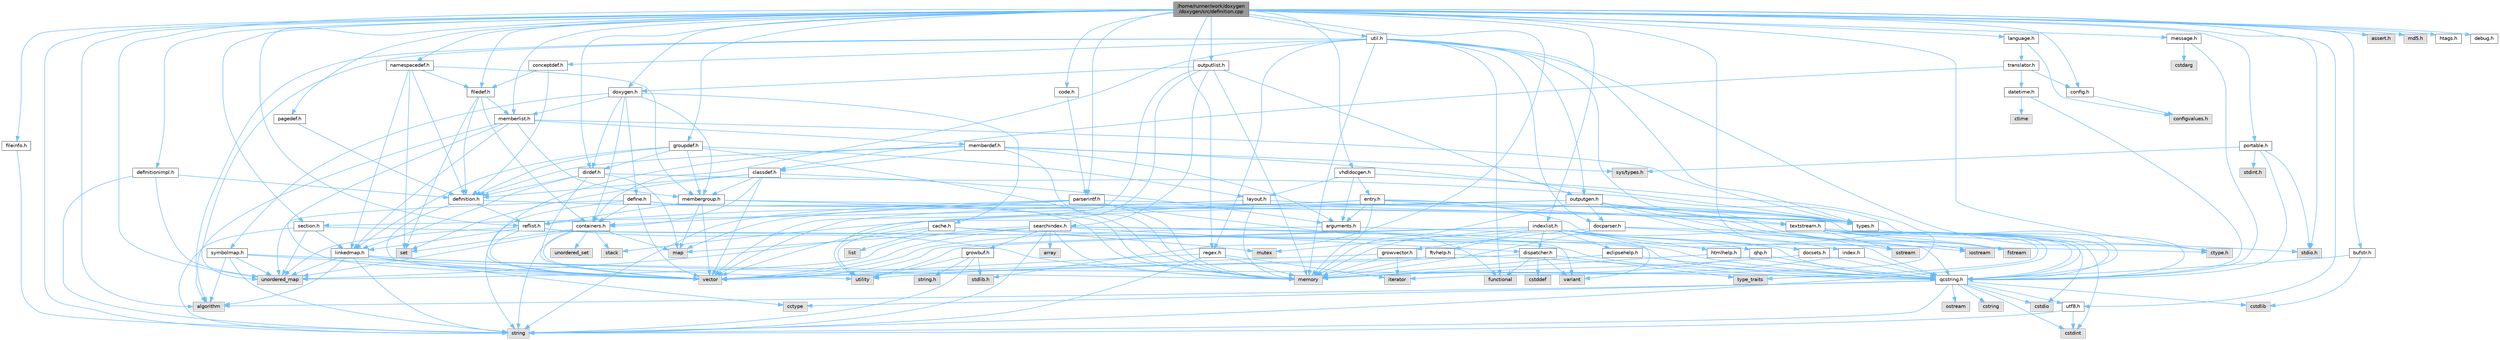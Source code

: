 digraph "/home/runner/work/doxygen/doxygen/src/definition.cpp"
{
 // INTERACTIVE_SVG=YES
 // LATEX_PDF_SIZE
  bgcolor="transparent";
  edge [fontname=Helvetica,fontsize=10,labelfontname=Helvetica,labelfontsize=10];
  node [fontname=Helvetica,fontsize=10,shape=box,height=0.2,width=0.4];
  Node1 [label="/home/runner/work/doxygen\l/doxygen/src/definition.cpp",height=0.2,width=0.4,color="gray40", fillcolor="grey60", style="filled", fontcolor="black",tooltip=" "];
  Node1 -> Node2 [color="steelblue1",style="solid"];
  Node2 [label="algorithm",height=0.2,width=0.4,color="grey60", fillcolor="#E0E0E0", style="filled",tooltip=" "];
  Node1 -> Node3 [color="steelblue1",style="solid"];
  Node3 [label="iterator",height=0.2,width=0.4,color="grey60", fillcolor="#E0E0E0", style="filled",tooltip=" "];
  Node1 -> Node4 [color="steelblue1",style="solid"];
  Node4 [label="unordered_map",height=0.2,width=0.4,color="grey60", fillcolor="#E0E0E0", style="filled",tooltip=" "];
  Node1 -> Node5 [color="steelblue1",style="solid"];
  Node5 [label="string",height=0.2,width=0.4,color="grey60", fillcolor="#E0E0E0", style="filled",tooltip=" "];
  Node1 -> Node6 [color="steelblue1",style="solid"];
  Node6 [label="ctype.h",height=0.2,width=0.4,color="grey60", fillcolor="#E0E0E0", style="filled",tooltip=" "];
  Node1 -> Node7 [color="steelblue1",style="solid"];
  Node7 [label="stdio.h",height=0.2,width=0.4,color="grey60", fillcolor="#E0E0E0", style="filled",tooltip=" "];
  Node1 -> Node8 [color="steelblue1",style="solid"];
  Node8 [label="stdlib.h",height=0.2,width=0.4,color="grey60", fillcolor="#E0E0E0", style="filled",tooltip=" "];
  Node1 -> Node9 [color="steelblue1",style="solid"];
  Node9 [label="assert.h",height=0.2,width=0.4,color="grey60", fillcolor="#E0E0E0", style="filled",tooltip=" "];
  Node1 -> Node10 [color="steelblue1",style="solid"];
  Node10 [label="md5.h",height=0.2,width=0.4,color="grey60", fillcolor="#E0E0E0", style="filled",tooltip=" "];
  Node1 -> Node11 [color="steelblue1",style="solid"];
  Node11 [label="regex.h",height=0.2,width=0.4,color="grey40", fillcolor="white", style="filled",URL="$d1/d21/regex_8h.html",tooltip=" "];
  Node11 -> Node12 [color="steelblue1",style="solid"];
  Node12 [label="memory",height=0.2,width=0.4,color="grey60", fillcolor="#E0E0E0", style="filled",tooltip=" "];
  Node11 -> Node5 [color="steelblue1",style="solid"];
  Node11 -> Node13 [color="steelblue1",style="solid"];
  Node13 [label="vector",height=0.2,width=0.4,color="grey60", fillcolor="#E0E0E0", style="filled",tooltip=" "];
  Node11 -> Node3 [color="steelblue1",style="solid"];
  Node1 -> Node14 [color="steelblue1",style="solid"];
  Node14 [label="config.h",height=0.2,width=0.4,color="grey40", fillcolor="white", style="filled",URL="$db/d16/config_8h.html",tooltip=" "];
  Node14 -> Node15 [color="steelblue1",style="solid"];
  Node15 [label="configvalues.h",height=0.2,width=0.4,color="grey60", fillcolor="#E0E0E0", style="filled",tooltip=" "];
  Node1 -> Node16 [color="steelblue1",style="solid"];
  Node16 [label="definitionimpl.h",height=0.2,width=0.4,color="grey40", fillcolor="white", style="filled",URL="$d2/dab/definitionimpl_8h.html",tooltip=" "];
  Node16 -> Node4 [color="steelblue1",style="solid"];
  Node16 -> Node5 [color="steelblue1",style="solid"];
  Node16 -> Node17 [color="steelblue1",style="solid"];
  Node17 [label="definition.h",height=0.2,width=0.4,color="grey40", fillcolor="white", style="filled",URL="$df/da1/definition_8h.html",tooltip=" "];
  Node17 -> Node13 [color="steelblue1",style="solid"];
  Node17 -> Node18 [color="steelblue1",style="solid"];
  Node18 [label="types.h",height=0.2,width=0.4,color="grey40", fillcolor="white", style="filled",URL="$d9/d49/types_8h.html",tooltip="This file contains a number of basic enums and types."];
  Node18 -> Node19 [color="steelblue1",style="solid"];
  Node19 [label="qcstring.h",height=0.2,width=0.4,color="grey40", fillcolor="white", style="filled",URL="$d7/d5c/qcstring_8h.html",tooltip=" "];
  Node19 -> Node5 [color="steelblue1",style="solid"];
  Node19 -> Node2 [color="steelblue1",style="solid"];
  Node19 -> Node20 [color="steelblue1",style="solid"];
  Node20 [label="cctype",height=0.2,width=0.4,color="grey60", fillcolor="#E0E0E0", style="filled",tooltip=" "];
  Node19 -> Node21 [color="steelblue1",style="solid"];
  Node21 [label="cstring",height=0.2,width=0.4,color="grey60", fillcolor="#E0E0E0", style="filled",tooltip=" "];
  Node19 -> Node22 [color="steelblue1",style="solid"];
  Node22 [label="cstdio",height=0.2,width=0.4,color="grey60", fillcolor="#E0E0E0", style="filled",tooltip=" "];
  Node19 -> Node23 [color="steelblue1",style="solid"];
  Node23 [label="cstdlib",height=0.2,width=0.4,color="grey60", fillcolor="#E0E0E0", style="filled",tooltip=" "];
  Node19 -> Node24 [color="steelblue1",style="solid"];
  Node24 [label="cstdint",height=0.2,width=0.4,color="grey60", fillcolor="#E0E0E0", style="filled",tooltip=" "];
  Node19 -> Node25 [color="steelblue1",style="solid"];
  Node25 [label="ostream",height=0.2,width=0.4,color="grey60", fillcolor="#E0E0E0", style="filled",tooltip=" "];
  Node19 -> Node26 [color="steelblue1",style="solid"];
  Node26 [label="utf8.h",height=0.2,width=0.4,color="grey40", fillcolor="white", style="filled",URL="$db/d7c/utf8_8h.html",tooltip="Various UTF8 related helper functions."];
  Node26 -> Node24 [color="steelblue1",style="solid"];
  Node26 -> Node5 [color="steelblue1",style="solid"];
  Node17 -> Node27 [color="steelblue1",style="solid"];
  Node27 [label="reflist.h",height=0.2,width=0.4,color="grey40", fillcolor="white", style="filled",URL="$d1/d02/reflist_8h.html",tooltip=" "];
  Node27 -> Node13 [color="steelblue1",style="solid"];
  Node27 -> Node4 [color="steelblue1",style="solid"];
  Node27 -> Node12 [color="steelblue1",style="solid"];
  Node27 -> Node19 [color="steelblue1",style="solid"];
  Node27 -> Node28 [color="steelblue1",style="solid"];
  Node28 [label="linkedmap.h",height=0.2,width=0.4,color="grey40", fillcolor="white", style="filled",URL="$da/de1/linkedmap_8h.html",tooltip=" "];
  Node28 -> Node4 [color="steelblue1",style="solid"];
  Node28 -> Node13 [color="steelblue1",style="solid"];
  Node28 -> Node12 [color="steelblue1",style="solid"];
  Node28 -> Node5 [color="steelblue1",style="solid"];
  Node28 -> Node2 [color="steelblue1",style="solid"];
  Node28 -> Node20 [color="steelblue1",style="solid"];
  Node28 -> Node19 [color="steelblue1",style="solid"];
  Node1 -> Node29 [color="steelblue1",style="solid"];
  Node29 [label="doxygen.h",height=0.2,width=0.4,color="grey40", fillcolor="white", style="filled",URL="$d1/da1/doxygen_8h.html",tooltip=" "];
  Node29 -> Node30 [color="steelblue1",style="solid"];
  Node30 [label="containers.h",height=0.2,width=0.4,color="grey40", fillcolor="white", style="filled",URL="$d5/d75/containers_8h.html",tooltip=" "];
  Node30 -> Node13 [color="steelblue1",style="solid"];
  Node30 -> Node5 [color="steelblue1",style="solid"];
  Node30 -> Node31 [color="steelblue1",style="solid"];
  Node31 [label="set",height=0.2,width=0.4,color="grey60", fillcolor="#E0E0E0", style="filled",tooltip=" "];
  Node30 -> Node32 [color="steelblue1",style="solid"];
  Node32 [label="map",height=0.2,width=0.4,color="grey60", fillcolor="#E0E0E0", style="filled",tooltip=" "];
  Node30 -> Node33 [color="steelblue1",style="solid"];
  Node33 [label="unordered_set",height=0.2,width=0.4,color="grey60", fillcolor="#E0E0E0", style="filled",tooltip=" "];
  Node30 -> Node4 [color="steelblue1",style="solid"];
  Node30 -> Node34 [color="steelblue1",style="solid"];
  Node34 [label="stack",height=0.2,width=0.4,color="grey60", fillcolor="#E0E0E0", style="filled",tooltip=" "];
  Node29 -> Node35 [color="steelblue1",style="solid"];
  Node35 [label="membergroup.h",height=0.2,width=0.4,color="grey40", fillcolor="white", style="filled",URL="$d9/d11/membergroup_8h.html",tooltip=" "];
  Node35 -> Node13 [color="steelblue1",style="solid"];
  Node35 -> Node32 [color="steelblue1",style="solid"];
  Node35 -> Node12 [color="steelblue1",style="solid"];
  Node35 -> Node18 [color="steelblue1",style="solid"];
  Node35 -> Node27 [color="steelblue1",style="solid"];
  Node29 -> Node36 [color="steelblue1",style="solid"];
  Node36 [label="dirdef.h",height=0.2,width=0.4,color="grey40", fillcolor="white", style="filled",URL="$d6/d15/dirdef_8h.html",tooltip=" "];
  Node36 -> Node13 [color="steelblue1",style="solid"];
  Node36 -> Node32 [color="steelblue1",style="solid"];
  Node36 -> Node19 [color="steelblue1",style="solid"];
  Node36 -> Node28 [color="steelblue1",style="solid"];
  Node36 -> Node17 [color="steelblue1",style="solid"];
  Node29 -> Node37 [color="steelblue1",style="solid"];
  Node37 [label="memberlist.h",height=0.2,width=0.4,color="grey40", fillcolor="white", style="filled",URL="$dd/d78/memberlist_8h.html",tooltip=" "];
  Node37 -> Node13 [color="steelblue1",style="solid"];
  Node37 -> Node2 [color="steelblue1",style="solid"];
  Node37 -> Node38 [color="steelblue1",style="solid"];
  Node38 [label="memberdef.h",height=0.2,width=0.4,color="grey40", fillcolor="white", style="filled",URL="$d4/d46/memberdef_8h.html",tooltip=" "];
  Node38 -> Node13 [color="steelblue1",style="solid"];
  Node38 -> Node12 [color="steelblue1",style="solid"];
  Node38 -> Node39 [color="steelblue1",style="solid"];
  Node39 [label="sys/types.h",height=0.2,width=0.4,color="grey60", fillcolor="#E0E0E0", style="filled",tooltip=" "];
  Node38 -> Node18 [color="steelblue1",style="solid"];
  Node38 -> Node17 [color="steelblue1",style="solid"];
  Node38 -> Node40 [color="steelblue1",style="solid"];
  Node40 [label="arguments.h",height=0.2,width=0.4,color="grey40", fillcolor="white", style="filled",URL="$df/d9b/arguments_8h.html",tooltip=" "];
  Node40 -> Node13 [color="steelblue1",style="solid"];
  Node40 -> Node19 [color="steelblue1",style="solid"];
  Node38 -> Node41 [color="steelblue1",style="solid"];
  Node41 [label="classdef.h",height=0.2,width=0.4,color="grey40", fillcolor="white", style="filled",URL="$d1/da6/classdef_8h.html",tooltip=" "];
  Node41 -> Node13 [color="steelblue1",style="solid"];
  Node41 -> Node31 [color="steelblue1",style="solid"];
  Node41 -> Node30 [color="steelblue1",style="solid"];
  Node41 -> Node17 [color="steelblue1",style="solid"];
  Node41 -> Node40 [color="steelblue1",style="solid"];
  Node41 -> Node35 [color="steelblue1",style="solid"];
  Node37 -> Node28 [color="steelblue1",style="solid"];
  Node37 -> Node18 [color="steelblue1",style="solid"];
  Node37 -> Node35 [color="steelblue1",style="solid"];
  Node29 -> Node42 [color="steelblue1",style="solid"];
  Node42 [label="define.h",height=0.2,width=0.4,color="grey40", fillcolor="white", style="filled",URL="$df/d67/define_8h.html",tooltip=" "];
  Node42 -> Node13 [color="steelblue1",style="solid"];
  Node42 -> Node12 [color="steelblue1",style="solid"];
  Node42 -> Node5 [color="steelblue1",style="solid"];
  Node42 -> Node4 [color="steelblue1",style="solid"];
  Node42 -> Node19 [color="steelblue1",style="solid"];
  Node42 -> Node30 [color="steelblue1",style="solid"];
  Node29 -> Node43 [color="steelblue1",style="solid"];
  Node43 [label="cache.h",height=0.2,width=0.4,color="grey40", fillcolor="white", style="filled",URL="$d3/d26/cache_8h.html",tooltip=" "];
  Node43 -> Node44 [color="steelblue1",style="solid"];
  Node44 [label="list",height=0.2,width=0.4,color="grey60", fillcolor="#E0E0E0", style="filled",tooltip=" "];
  Node43 -> Node4 [color="steelblue1",style="solid"];
  Node43 -> Node45 [color="steelblue1",style="solid"];
  Node45 [label="mutex",height=0.2,width=0.4,color="grey60", fillcolor="#E0E0E0", style="filled",tooltip=" "];
  Node43 -> Node46 [color="steelblue1",style="solid"];
  Node46 [label="utility",height=0.2,width=0.4,color="grey60", fillcolor="#E0E0E0", style="filled",tooltip=" "];
  Node43 -> Node6 [color="steelblue1",style="solid"];
  Node29 -> Node47 [color="steelblue1",style="solid"];
  Node47 [label="symbolmap.h",height=0.2,width=0.4,color="grey40", fillcolor="white", style="filled",URL="$d7/ddd/symbolmap_8h.html",tooltip=" "];
  Node47 -> Node2 [color="steelblue1",style="solid"];
  Node47 -> Node4 [color="steelblue1",style="solid"];
  Node47 -> Node13 [color="steelblue1",style="solid"];
  Node47 -> Node5 [color="steelblue1",style="solid"];
  Node47 -> Node46 [color="steelblue1",style="solid"];
  Node1 -> Node48 [color="steelblue1",style="solid"];
  Node48 [label="language.h",height=0.2,width=0.4,color="grey40", fillcolor="white", style="filled",URL="$d8/dce/language_8h.html",tooltip=" "];
  Node48 -> Node49 [color="steelblue1",style="solid"];
  Node49 [label="translator.h",height=0.2,width=0.4,color="grey40", fillcolor="white", style="filled",URL="$d9/df1/translator_8h.html",tooltip=" "];
  Node49 -> Node41 [color="steelblue1",style="solid"];
  Node49 -> Node14 [color="steelblue1",style="solid"];
  Node49 -> Node50 [color="steelblue1",style="solid"];
  Node50 [label="datetime.h",height=0.2,width=0.4,color="grey40", fillcolor="white", style="filled",URL="$de/d1b/datetime_8h.html",tooltip=" "];
  Node50 -> Node51 [color="steelblue1",style="solid"];
  Node51 [label="ctime",height=0.2,width=0.4,color="grey60", fillcolor="#E0E0E0", style="filled",tooltip=" "];
  Node50 -> Node19 [color="steelblue1",style="solid"];
  Node48 -> Node15 [color="steelblue1",style="solid"];
  Node1 -> Node52 [color="steelblue1",style="solid"];
  Node52 [label="message.h",height=0.2,width=0.4,color="grey40", fillcolor="white", style="filled",URL="$d2/d0d/message_8h.html",tooltip=" "];
  Node52 -> Node53 [color="steelblue1",style="solid"];
  Node53 [label="cstdarg",height=0.2,width=0.4,color="grey60", fillcolor="#E0E0E0", style="filled",tooltip=" "];
  Node52 -> Node19 [color="steelblue1",style="solid"];
  Node1 -> Node54 [color="steelblue1",style="solid"];
  Node54 [label="portable.h",height=0.2,width=0.4,color="grey40", fillcolor="white", style="filled",URL="$d2/de2/portable_8h.html",tooltip="Portable versions of functions that are platform dependent."];
  Node54 -> Node7 [color="steelblue1",style="solid"];
  Node54 -> Node39 [color="steelblue1",style="solid"];
  Node54 -> Node55 [color="steelblue1",style="solid"];
  Node55 [label="stdint.h",height=0.2,width=0.4,color="grey60", fillcolor="#E0E0E0", style="filled",tooltip=" "];
  Node54 -> Node19 [color="steelblue1",style="solid"];
  Node1 -> Node56 [color="steelblue1",style="solid"];
  Node56 [label="outputlist.h",height=0.2,width=0.4,color="grey40", fillcolor="white", style="filled",URL="$d2/db9/outputlist_8h.html",tooltip=" "];
  Node56 -> Node46 [color="steelblue1",style="solid"];
  Node56 -> Node13 [color="steelblue1",style="solid"];
  Node56 -> Node12 [color="steelblue1",style="solid"];
  Node56 -> Node57 [color="steelblue1",style="solid"];
  Node57 [label="outputgen.h",height=0.2,width=0.4,color="grey40", fillcolor="white", style="filled",URL="$df/d06/outputgen_8h.html",tooltip=" "];
  Node57 -> Node12 [color="steelblue1",style="solid"];
  Node57 -> Node34 [color="steelblue1",style="solid"];
  Node57 -> Node58 [color="steelblue1",style="solid"];
  Node58 [label="iostream",height=0.2,width=0.4,color="grey60", fillcolor="#E0E0E0", style="filled",tooltip=" "];
  Node57 -> Node59 [color="steelblue1",style="solid"];
  Node59 [label="fstream",height=0.2,width=0.4,color="grey60", fillcolor="#E0E0E0", style="filled",tooltip=" "];
  Node57 -> Node18 [color="steelblue1",style="solid"];
  Node57 -> Node60 [color="steelblue1",style="solid"];
  Node60 [label="index.h",height=0.2,width=0.4,color="grey40", fillcolor="white", style="filled",URL="$d1/db5/index_8h.html",tooltip=" "];
  Node60 -> Node12 [color="steelblue1",style="solid"];
  Node60 -> Node19 [color="steelblue1",style="solid"];
  Node57 -> Node61 [color="steelblue1",style="solid"];
  Node61 [label="section.h",height=0.2,width=0.4,color="grey40", fillcolor="white", style="filled",URL="$d1/d2a/section_8h.html",tooltip=" "];
  Node61 -> Node5 [color="steelblue1",style="solid"];
  Node61 -> Node4 [color="steelblue1",style="solid"];
  Node61 -> Node19 [color="steelblue1",style="solid"];
  Node61 -> Node28 [color="steelblue1",style="solid"];
  Node57 -> Node62 [color="steelblue1",style="solid"];
  Node62 [label="textstream.h",height=0.2,width=0.4,color="grey40", fillcolor="white", style="filled",URL="$d4/d7d/textstream_8h.html",tooltip=" "];
  Node62 -> Node5 [color="steelblue1",style="solid"];
  Node62 -> Node58 [color="steelblue1",style="solid"];
  Node62 -> Node63 [color="steelblue1",style="solid"];
  Node63 [label="sstream",height=0.2,width=0.4,color="grey60", fillcolor="#E0E0E0", style="filled",tooltip=" "];
  Node62 -> Node24 [color="steelblue1",style="solid"];
  Node62 -> Node22 [color="steelblue1",style="solid"];
  Node62 -> Node59 [color="steelblue1",style="solid"];
  Node62 -> Node64 [color="steelblue1",style="solid"];
  Node64 [label="type_traits",height=0.2,width=0.4,color="grey60", fillcolor="#E0E0E0", style="filled",tooltip=" "];
  Node62 -> Node19 [color="steelblue1",style="solid"];
  Node57 -> Node65 [color="steelblue1",style="solid"];
  Node65 [label="docparser.h",height=0.2,width=0.4,color="grey40", fillcolor="white", style="filled",URL="$de/d9c/docparser_8h.html",tooltip=" "];
  Node65 -> Node7 [color="steelblue1",style="solid"];
  Node65 -> Node12 [color="steelblue1",style="solid"];
  Node65 -> Node19 [color="steelblue1",style="solid"];
  Node65 -> Node66 [color="steelblue1",style="solid"];
  Node66 [label="growvector.h",height=0.2,width=0.4,color="grey40", fillcolor="white", style="filled",URL="$d7/d50/growvector_8h.html",tooltip=" "];
  Node66 -> Node13 [color="steelblue1",style="solid"];
  Node66 -> Node12 [color="steelblue1",style="solid"];
  Node66 -> Node3 [color="steelblue1",style="solid"];
  Node56 -> Node67 [color="steelblue1",style="solid"];
  Node67 [label="searchindex.h",height=0.2,width=0.4,color="grey40", fillcolor="white", style="filled",URL="$de/d07/searchindex_8h.html",tooltip="Web server based search engine."];
  Node67 -> Node12 [color="steelblue1",style="solid"];
  Node67 -> Node13 [color="steelblue1",style="solid"];
  Node67 -> Node32 [color="steelblue1",style="solid"];
  Node67 -> Node4 [color="steelblue1",style="solid"];
  Node67 -> Node5 [color="steelblue1",style="solid"];
  Node67 -> Node68 [color="steelblue1",style="solid"];
  Node68 [label="array",height=0.2,width=0.4,color="grey60", fillcolor="#E0E0E0", style="filled",tooltip=" "];
  Node67 -> Node69 [color="steelblue1",style="solid"];
  Node69 [label="variant",height=0.2,width=0.4,color="grey60", fillcolor="#E0E0E0", style="filled",tooltip=" "];
  Node67 -> Node19 [color="steelblue1",style="solid"];
  Node67 -> Node70 [color="steelblue1",style="solid"];
  Node70 [label="growbuf.h",height=0.2,width=0.4,color="grey40", fillcolor="white", style="filled",URL="$dd/d72/growbuf_8h.html",tooltip=" "];
  Node70 -> Node46 [color="steelblue1",style="solid"];
  Node70 -> Node8 [color="steelblue1",style="solid"];
  Node70 -> Node71 [color="steelblue1",style="solid"];
  Node71 [label="string.h",height=0.2,width=0.4,color="grey60", fillcolor="#E0E0E0", style="filled",tooltip=" "];
  Node70 -> Node5 [color="steelblue1",style="solid"];
  Node67 -> Node72 [color="steelblue1",style="solid"];
  Node72 [label="dispatcher.h",height=0.2,width=0.4,color="grey40", fillcolor="white", style="filled",URL="$da/d73/dispatcher_8h.html",tooltip=" "];
  Node72 -> Node73 [color="steelblue1",style="solid"];
  Node73 [label="cstddef",height=0.2,width=0.4,color="grey60", fillcolor="#E0E0E0", style="filled",tooltip=" "];
  Node72 -> Node46 [color="steelblue1",style="solid"];
  Node72 -> Node74 [color="steelblue1",style="solid"];
  Node74 [label="functional",height=0.2,width=0.4,color="grey60", fillcolor="#E0E0E0", style="filled",tooltip=" "];
  Node72 -> Node69 [color="steelblue1",style="solid"];
  Node72 -> Node64 [color="steelblue1",style="solid"];
  Node56 -> Node29 [color="steelblue1",style="solid"];
  Node1 -> Node75 [color="steelblue1",style="solid"];
  Node75 [label="code.h",height=0.2,width=0.4,color="grey40", fillcolor="white", style="filled",URL="$dd/dd8/code_8h.html",tooltip=" "];
  Node75 -> Node76 [color="steelblue1",style="solid"];
  Node76 [label="parserintf.h",height=0.2,width=0.4,color="grey40", fillcolor="white", style="filled",URL="$da/d55/parserintf_8h.html",tooltip=" "];
  Node76 -> Node74 [color="steelblue1",style="solid"];
  Node76 -> Node12 [color="steelblue1",style="solid"];
  Node76 -> Node32 [color="steelblue1",style="solid"];
  Node76 -> Node5 [color="steelblue1",style="solid"];
  Node76 -> Node18 [color="steelblue1",style="solid"];
  Node76 -> Node30 [color="steelblue1",style="solid"];
  Node1 -> Node77 [color="steelblue1",style="solid"];
  Node77 [label="util.h",height=0.2,width=0.4,color="grey40", fillcolor="white", style="filled",URL="$d8/d3c/util_8h.html",tooltip="A bunch of utility functions."];
  Node77 -> Node12 [color="steelblue1",style="solid"];
  Node77 -> Node4 [color="steelblue1",style="solid"];
  Node77 -> Node2 [color="steelblue1",style="solid"];
  Node77 -> Node74 [color="steelblue1",style="solid"];
  Node77 -> Node59 [color="steelblue1",style="solid"];
  Node77 -> Node6 [color="steelblue1",style="solid"];
  Node77 -> Node18 [color="steelblue1",style="solid"];
  Node77 -> Node65 [color="steelblue1",style="solid"];
  Node77 -> Node30 [color="steelblue1",style="solid"];
  Node77 -> Node57 [color="steelblue1",style="solid"];
  Node77 -> Node11 [color="steelblue1",style="solid"];
  Node77 -> Node78 [color="steelblue1",style="solid"];
  Node78 [label="conceptdef.h",height=0.2,width=0.4,color="grey40", fillcolor="white", style="filled",URL="$da/df1/conceptdef_8h.html",tooltip=" "];
  Node78 -> Node17 [color="steelblue1",style="solid"];
  Node78 -> Node79 [color="steelblue1",style="solid"];
  Node79 [label="filedef.h",height=0.2,width=0.4,color="grey40", fillcolor="white", style="filled",URL="$d4/d3a/filedef_8h.html",tooltip=" "];
  Node79 -> Node31 [color="steelblue1",style="solid"];
  Node79 -> Node17 [color="steelblue1",style="solid"];
  Node79 -> Node37 [color="steelblue1",style="solid"];
  Node79 -> Node30 [color="steelblue1",style="solid"];
  Node1 -> Node80 [color="steelblue1",style="solid"];
  Node80 [label="groupdef.h",height=0.2,width=0.4,color="grey40", fillcolor="white", style="filled",URL="$d1/de6/groupdef_8h.html",tooltip=" "];
  Node80 -> Node12 [color="steelblue1",style="solid"];
  Node80 -> Node17 [color="steelblue1",style="solid"];
  Node80 -> Node36 [color="steelblue1",style="solid"];
  Node80 -> Node81 [color="steelblue1",style="solid"];
  Node81 [label="layout.h",height=0.2,width=0.4,color="grey40", fillcolor="white", style="filled",URL="$db/d51/layout_8h.html",tooltip=" "];
  Node81 -> Node12 [color="steelblue1",style="solid"];
  Node81 -> Node13 [color="steelblue1",style="solid"];
  Node81 -> Node18 [color="steelblue1",style="solid"];
  Node80 -> Node35 [color="steelblue1",style="solid"];
  Node80 -> Node28 [color="steelblue1",style="solid"];
  Node1 -> Node82 [color="steelblue1",style="solid"];
  Node82 [label="pagedef.h",height=0.2,width=0.4,color="grey40", fillcolor="white", style="filled",URL="$dd/d66/pagedef_8h.html",tooltip=" "];
  Node82 -> Node17 [color="steelblue1",style="solid"];
  Node1 -> Node61 [color="steelblue1",style="solid"];
  Node1 -> Node83 [color="steelblue1",style="solid"];
  Node83 [label="htags.h",height=0.2,width=0.4,color="grey40", fillcolor="white", style="filled",URL="$d7/d85/htags_8h.html",tooltip=" "];
  Node1 -> Node76 [color="steelblue1",style="solid"];
  Node1 -> Node84 [color="steelblue1",style="solid"];
  Node84 [label="debug.h",height=0.2,width=0.4,color="grey40", fillcolor="white", style="filled",URL="$db/d16/debug_8h.html",tooltip=" "];
  Node1 -> Node85 [color="steelblue1",style="solid"];
  Node85 [label="vhdldocgen.h",height=0.2,width=0.4,color="grey40", fillcolor="white", style="filled",URL="$dd/dec/vhdldocgen_8h.html",tooltip=" "];
  Node85 -> Node19 [color="steelblue1",style="solid"];
  Node85 -> Node81 [color="steelblue1",style="solid"];
  Node85 -> Node40 [color="steelblue1",style="solid"];
  Node85 -> Node86 [color="steelblue1",style="solid"];
  Node86 [label="entry.h",height=0.2,width=0.4,color="grey40", fillcolor="white", style="filled",URL="$d1/dc6/entry_8h.html",tooltip=" "];
  Node86 -> Node13 [color="steelblue1",style="solid"];
  Node86 -> Node12 [color="steelblue1",style="solid"];
  Node86 -> Node63 [color="steelblue1",style="solid"];
  Node86 -> Node18 [color="steelblue1",style="solid"];
  Node86 -> Node40 [color="steelblue1",style="solid"];
  Node86 -> Node27 [color="steelblue1",style="solid"];
  Node86 -> Node62 [color="steelblue1",style="solid"];
  Node1 -> Node37 [color="steelblue1",style="solid"];
  Node1 -> Node87 [color="steelblue1",style="solid"];
  Node87 [label="namespacedef.h",height=0.2,width=0.4,color="grey40", fillcolor="white", style="filled",URL="$d7/d97/namespacedef_8h.html",tooltip=" "];
  Node87 -> Node31 [color="steelblue1",style="solid"];
  Node87 -> Node17 [color="steelblue1",style="solid"];
  Node87 -> Node79 [color="steelblue1",style="solid"];
  Node87 -> Node28 [color="steelblue1",style="solid"];
  Node87 -> Node35 [color="steelblue1",style="solid"];
  Node1 -> Node79 [color="steelblue1",style="solid"];
  Node1 -> Node36 [color="steelblue1",style="solid"];
  Node1 -> Node88 [color="steelblue1",style="solid"];
  Node88 [label="bufstr.h",height=0.2,width=0.4,color="grey40", fillcolor="white", style="filled",URL="$d4/de5/bufstr_8h.html",tooltip=" "];
  Node88 -> Node23 [color="steelblue1",style="solid"];
  Node88 -> Node19 [color="steelblue1",style="solid"];
  Node1 -> Node27 [color="steelblue1",style="solid"];
  Node1 -> Node26 [color="steelblue1",style="solid"];
  Node1 -> Node89 [color="steelblue1",style="solid"];
  Node89 [label="indexlist.h",height=0.2,width=0.4,color="grey40", fillcolor="white", style="filled",URL="$d5/d61/indexlist_8h.html",tooltip=" "];
  Node89 -> Node46 [color="steelblue1",style="solid"];
  Node89 -> Node13 [color="steelblue1",style="solid"];
  Node89 -> Node12 [color="steelblue1",style="solid"];
  Node89 -> Node45 [color="steelblue1",style="solid"];
  Node89 -> Node69 [color="steelblue1",style="solid"];
  Node89 -> Node19 [color="steelblue1",style="solid"];
  Node89 -> Node72 [color="steelblue1",style="solid"];
  Node89 -> Node90 [color="steelblue1",style="solid"];
  Node90 [label="docsets.h",height=0.2,width=0.4,color="grey40", fillcolor="white", style="filled",URL="$d1/db2/docsets_8h.html",tooltip=" "];
  Node90 -> Node12 [color="steelblue1",style="solid"];
  Node90 -> Node19 [color="steelblue1",style="solid"];
  Node89 -> Node91 [color="steelblue1",style="solid"];
  Node91 [label="eclipsehelp.h",height=0.2,width=0.4,color="grey40", fillcolor="white", style="filled",URL="$db/d9e/eclipsehelp_8h.html",tooltip=" "];
  Node91 -> Node12 [color="steelblue1",style="solid"];
  Node91 -> Node19 [color="steelblue1",style="solid"];
  Node89 -> Node92 [color="steelblue1",style="solid"];
  Node92 [label="ftvhelp.h",height=0.2,width=0.4,color="grey40", fillcolor="white", style="filled",URL="$d2/d4a/ftvhelp_8h.html",tooltip=" "];
  Node92 -> Node12 [color="steelblue1",style="solid"];
  Node92 -> Node13 [color="steelblue1",style="solid"];
  Node92 -> Node19 [color="steelblue1",style="solid"];
  Node89 -> Node93 [color="steelblue1",style="solid"];
  Node93 [label="htmlhelp.h",height=0.2,width=0.4,color="grey40", fillcolor="white", style="filled",URL="$d8/dc3/htmlhelp_8h.html",tooltip=" "];
  Node93 -> Node12 [color="steelblue1",style="solid"];
  Node93 -> Node19 [color="steelblue1",style="solid"];
  Node89 -> Node94 [color="steelblue1",style="solid"];
  Node94 [label="qhp.h",height=0.2,width=0.4,color="grey40", fillcolor="white", style="filled",URL="$dc/d20/qhp_8h.html",tooltip=" "];
  Node94 -> Node12 [color="steelblue1",style="solid"];
  Node94 -> Node19 [color="steelblue1",style="solid"];
  Node1 -> Node95 [color="steelblue1",style="solid"];
  Node95 [label="fileinfo.h",height=0.2,width=0.4,color="grey40", fillcolor="white", style="filled",URL="$df/d45/fileinfo_8h.html",tooltip=" "];
  Node95 -> Node5 [color="steelblue1",style="solid"];
}
